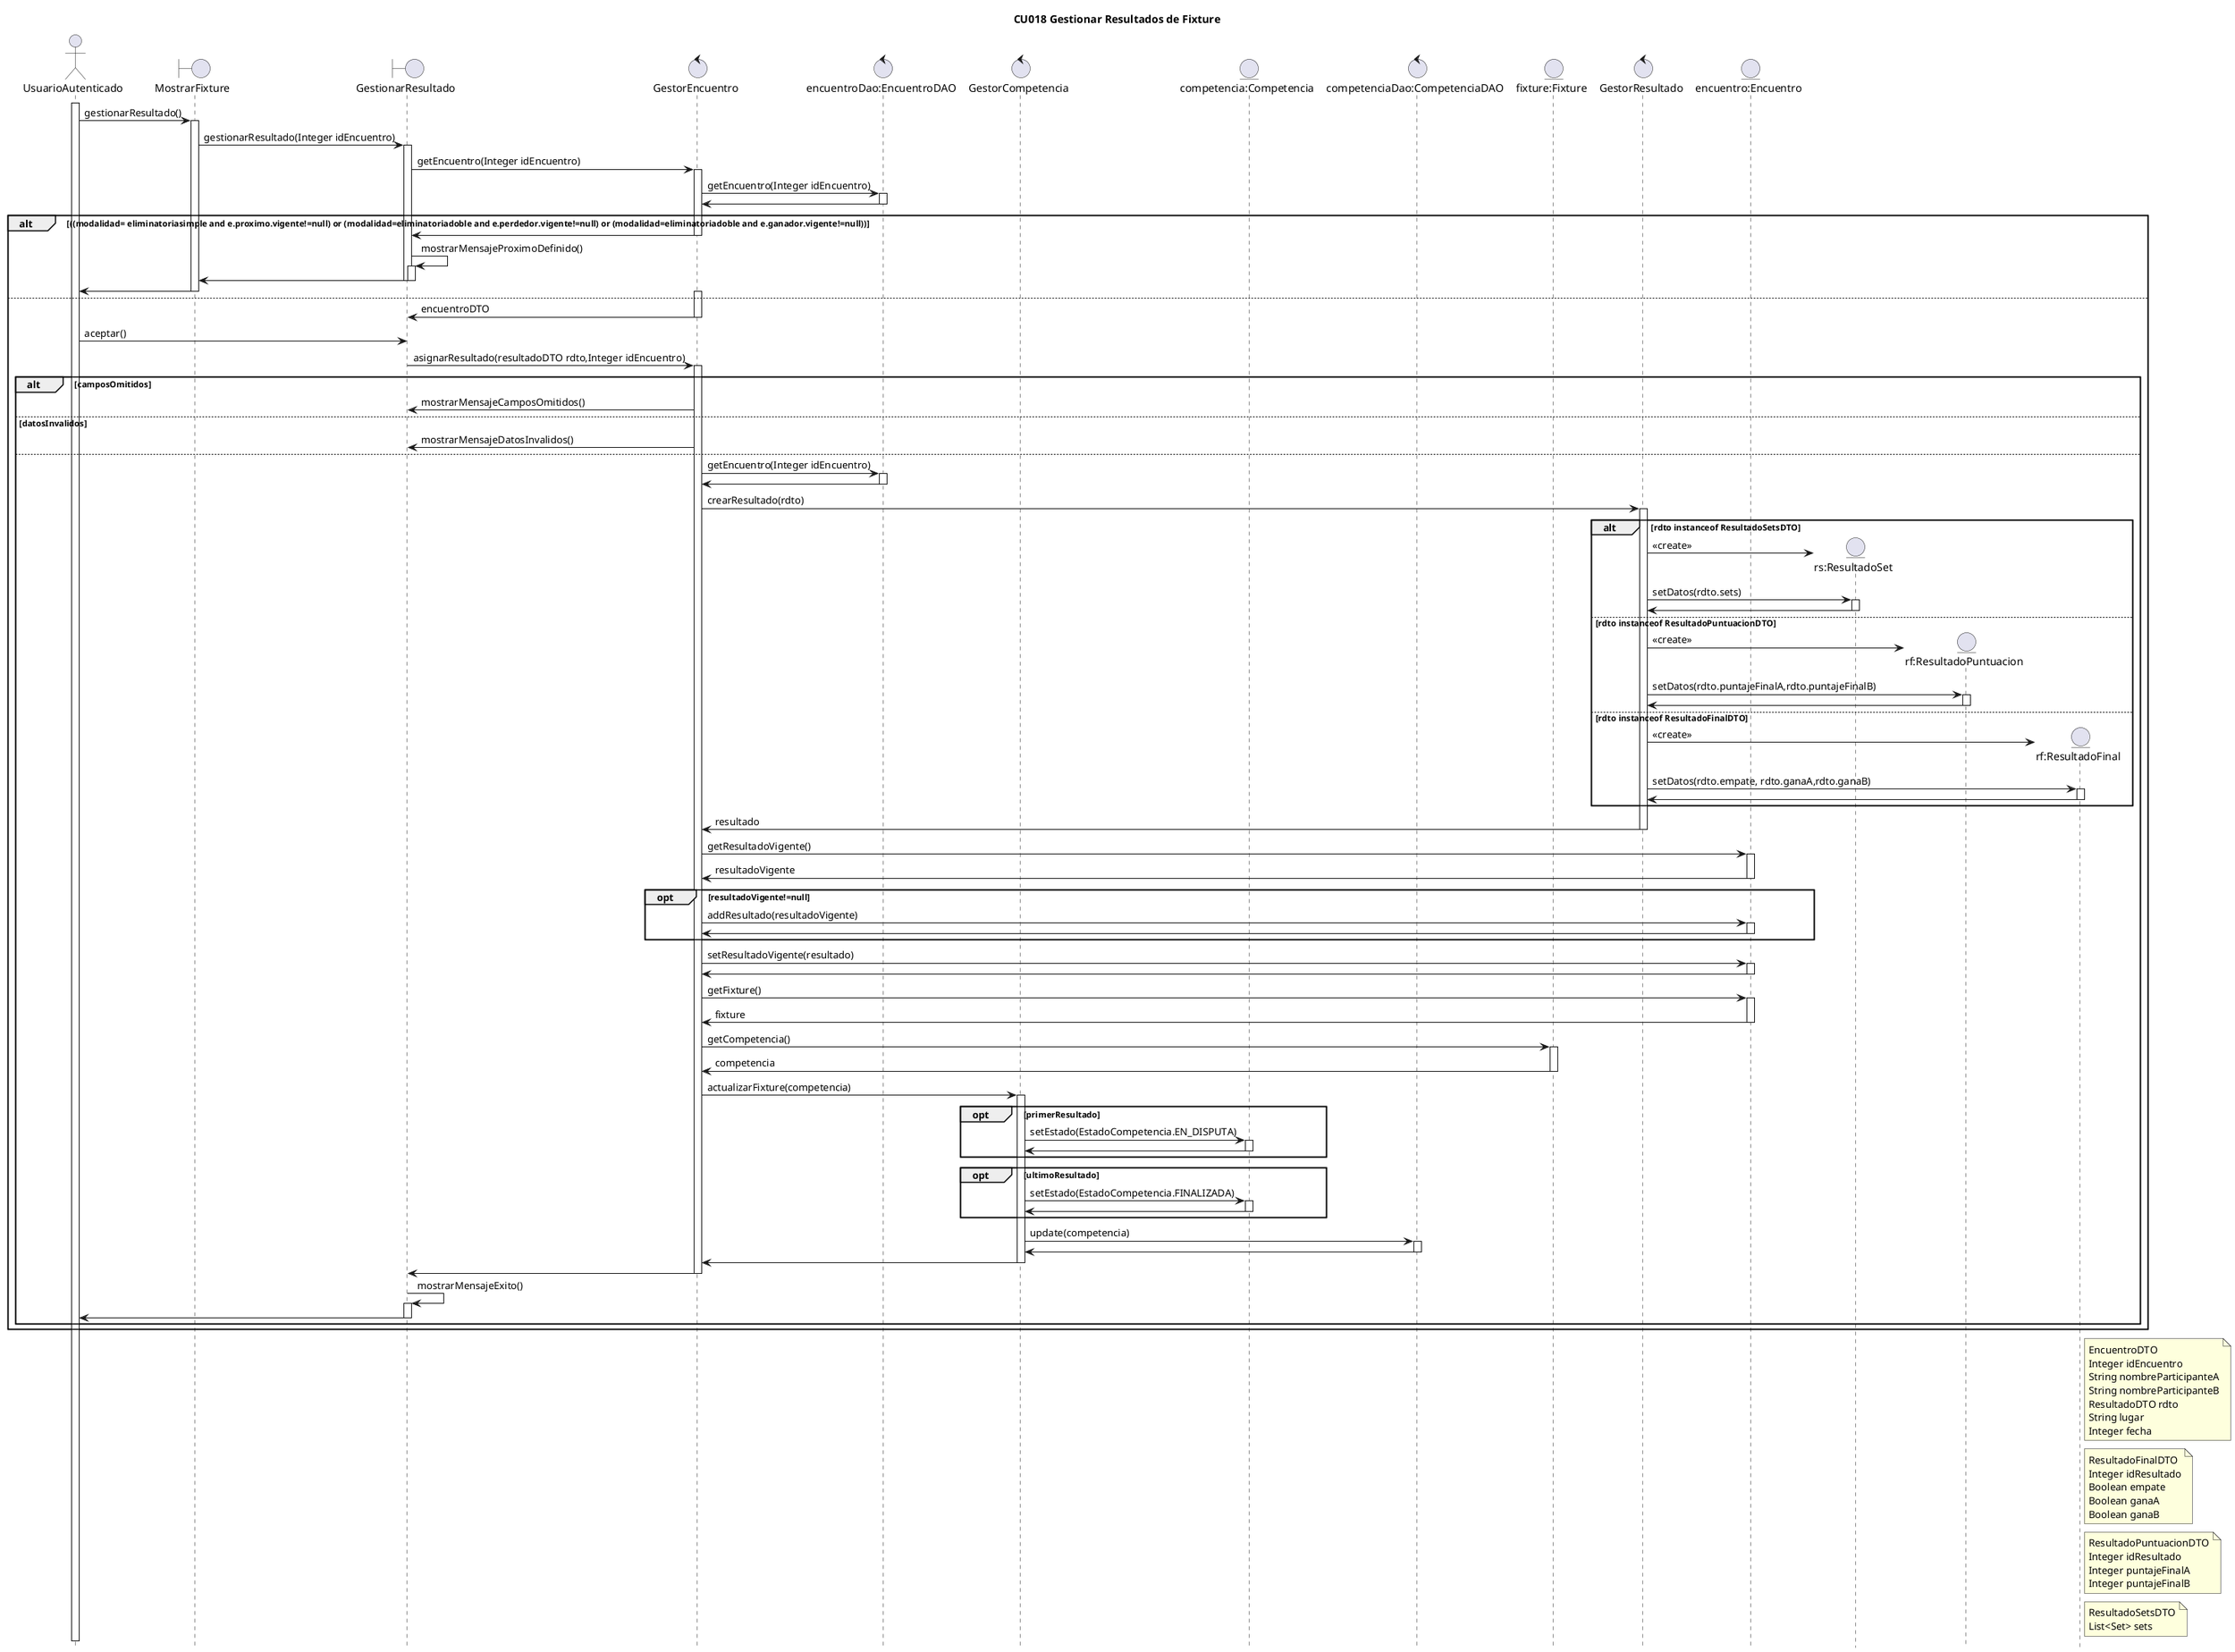 @startuml
title CU018 Gestionar Resultados de Fixture
actor UsuarioAutenticado
boundary MostrarFixture as in1
boundary GestionarResultado as in2
control GestorEncuentro
control "encuentroDao:EncuentroDAO" as ED
control GestorCompetencia
entity "competencia:Competencia" as CC
control "competenciaDao:CompetenciaDAO" as CD
entity "fixture:Fixture" as FF
control GestorResultado
entity "encuentro:Encuentro" as EE

activate UsuarioAutenticado
UsuarioAutenticado-> in1: gestionarResultado()
activate in1
in1-> in2: gestionarResultado(Integer idEncuentro)
activate in2
in2-> GestorEncuentro: getEncuentro(Integer idEncuentro)
activate GestorEncuentro
GestorEncuentro-> ED: getEncuentro(Integer idEncuentro)
activate ED
ED-> GestorEncuentro
deactivate ED


alt ((modalidad= eliminatoriasimple and e.proximo.vigente!=null) or (modalidad=eliminatoriadoble and e.perdedor.vigente!=null) or (modalidad=eliminatoriadoble and e.ganador.vigente!=null))
    GestorEncuentro-> in2
    deactivate GestorEncuentro
    in2-> in2: mostrarMensajeProximoDefinido()
    activate in2
    in2-> in1
    deactivate in2
    deactivate in2
    in1-> UsuarioAutenticado
    deactivate in1
    
else
activate GestorEncuentro
GestorEncuentro-> in2: encuentroDTO 
deactivate GestorEncuentro
UsuarioAutenticado-> in2: aceptar()
in2-> GestorEncuentro: asignarResultado(resultadoDTO rdto,Integer idEncuentro)
activate GestorEncuentro
alt camposOmitidos
    GestorEncuentro-> in2: mostrarMensajeCamposOmitidos()
else  datosInvalidos
    GestorEncuentro-> in2: mostrarMensajeDatosInvalidos()
else
GestorEncuentro-> ED: getEncuentro(Integer idEncuentro)
activate ED
ED-> GestorEncuentro
deactivate ED
GestorEncuentro-> GestorResultado: crearResultado(rdto)
activate GestorResultado
alt rdto instanceof ResultadoSetsDTO
    create entity "rs:ResultadoSet" as RS
    GestorResultado -> RS: <<create>>
GestorResultado -> RS: setDatos(rdto.sets)
activate RS
RS-> GestorResultado
deactivate RS
else rdto instanceof ResultadoPuntuacionDTO
    create entity "rf:ResultadoPuntuacion" as RP
    GestorResultado -> RP: <<create>>
GestorResultado -> RP: setDatos(rdto.puntajeFinalA,rdto.puntajeFinalB)
activate RP
RP-> GestorResultado
deactivate RP
else rdto instanceof ResultadoFinalDTO
    create entity "rf:ResultadoFinal" as RF
    GestorResultado-> RF: <<create>>
GestorResultado-> RF: setDatos(rdto.empate, rdto.ganaA,rdto.ganaB)
activate RF
RF-> GestorResultado
deactivate RF

end
GestorResultado-> GestorEncuentro: resultado
deactivate GestorResultado
GestorEncuentro-> EE: getResultadoVigente()
activate EE
EE-> GestorEncuentro: resultadoVigente
deactivate EE
opt resultadoVigente!=null
    GestorEncuentro-> EE: addResultado(resultadoVigente)
    activate EE
EE-> GestorEncuentro
deactivate EE
end

GestorEncuentro-> EE: setResultadoVigente(resultado)
activate EE
EE-> GestorEncuentro
deactivate EE


GestorEncuentro-> EE:  getFixture()
activate EE
EE-> GestorEncuentro: fixture
deactivate EE

GestorEncuentro-> FF:  getCompetencia()
activate FF
FF-> GestorEncuentro: competencia
deactivate FF

GestorEncuentro-> GestorCompetencia: actualizarFixture(competencia)
activate GestorCompetencia
opt primerResultado
GestorCompetencia-> CC: setEstado(EstadoCompetencia.EN_DISPUTA)
activate CC
CC-> GestorCompetencia
deactivate CC
end
opt ultimoResultado
GestorCompetencia-> CC: setEstado(EstadoCompetencia.FINALIZADA)
activate CC
CC-> GestorCompetencia
deactivate CC
end
GestorCompetencia-> CD: update(competencia)
activate CD
CD-> GestorCompetencia
deactivate CD
GestorCompetencia-> GestorEncuentro
deactivate GestorCompetencia
GestorEncuentro-> in2
deactivate GestorEncuentro
in2-> in2: mostrarMensajeExito()
activate in2
in2-> UsuarioAutenticado
deactivate in2


end
end



note right of RF
EncuentroDTO
Integer idEncuentro
String nombreParticipanteA
String nombreParticipanteB
ResultadoDTO rdto
String lugar
Integer fecha
end note

note right of RF
ResultadoFinalDTO
Integer idResultado
Boolean empate
Boolean ganaA
Boolean ganaB
end note

note right of RF
ResultadoPuntuacionDTO
Integer idResultado
Integer puntajeFinalA
Integer puntajeFinalB
end note
note right of RF
ResultadoSetsDTO
List<Set> sets
end note


hide footbox
@enduml
